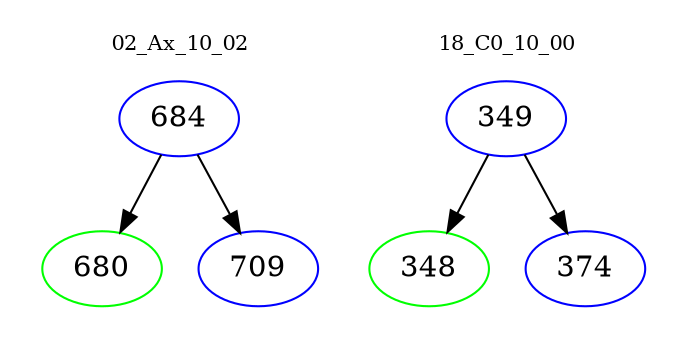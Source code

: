 digraph{
subgraph cluster_0 {
color = white
label = "02_Ax_10_02";
fontsize=10;
T0_684 [label="684", color="blue"]
T0_684 -> T0_680 [color="black"]
T0_680 [label="680", color="green"]
T0_684 -> T0_709 [color="black"]
T0_709 [label="709", color="blue"]
}
subgraph cluster_1 {
color = white
label = "18_C0_10_00";
fontsize=10;
T1_349 [label="349", color="blue"]
T1_349 -> T1_348 [color="black"]
T1_348 [label="348", color="green"]
T1_349 -> T1_374 [color="black"]
T1_374 [label="374", color="blue"]
}
}
